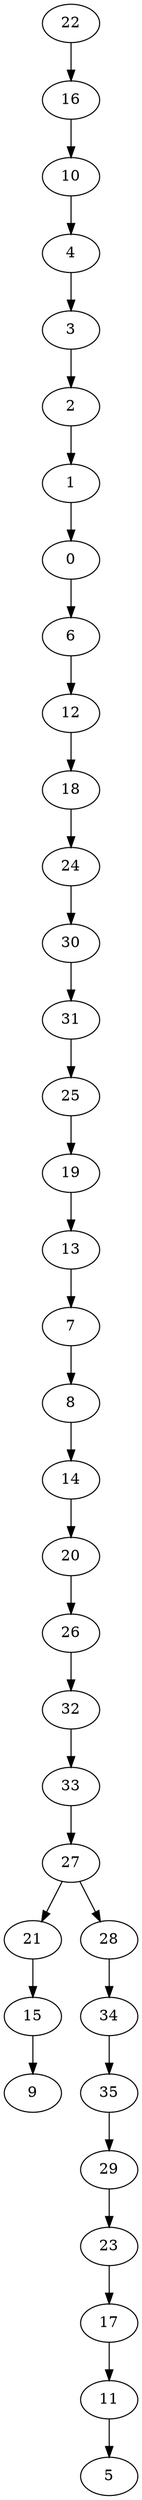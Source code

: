 digraph my_graph {
22 [label=22]
16 [label=16]
10 [label=10]
4 [label=4]
3 [label=3]
2 [label=2]
1 [label=1]
0 [label=0]
6 [label=6]
12 [label=12]
18 [label=18]
24 [label=24]
30 [label=30]
31 [label=31]
25 [label=25]
19 [label=19]
13 [label=13]
7 [label=7]
8 [label=8]
14 [label=14]
20 [label=20]
26 [label=26]
32 [label=32]
33 [label=33]
27 [label=27]
21 [label=21]
15 [label=15]
9 [label=9]
28 [label=28]
34 [label=34]
35 [label=35]
29 [label=29]
23 [label=23]
17 [label=17]
11 [label=11]
5 [label=5]
22->16
16->10
10->4
4->3
3->2
2->1
1->0
0->6
6->12
12->18
18->24
24->30
30->31
31->25
25->19
19->13
13->7
7->8
8->14
14->20
20->26
26->32
32->33
33->27
27->21
21->15
15->9
27->28
28->34
34->35
35->29
29->23
23->17
17->11
11->5
}